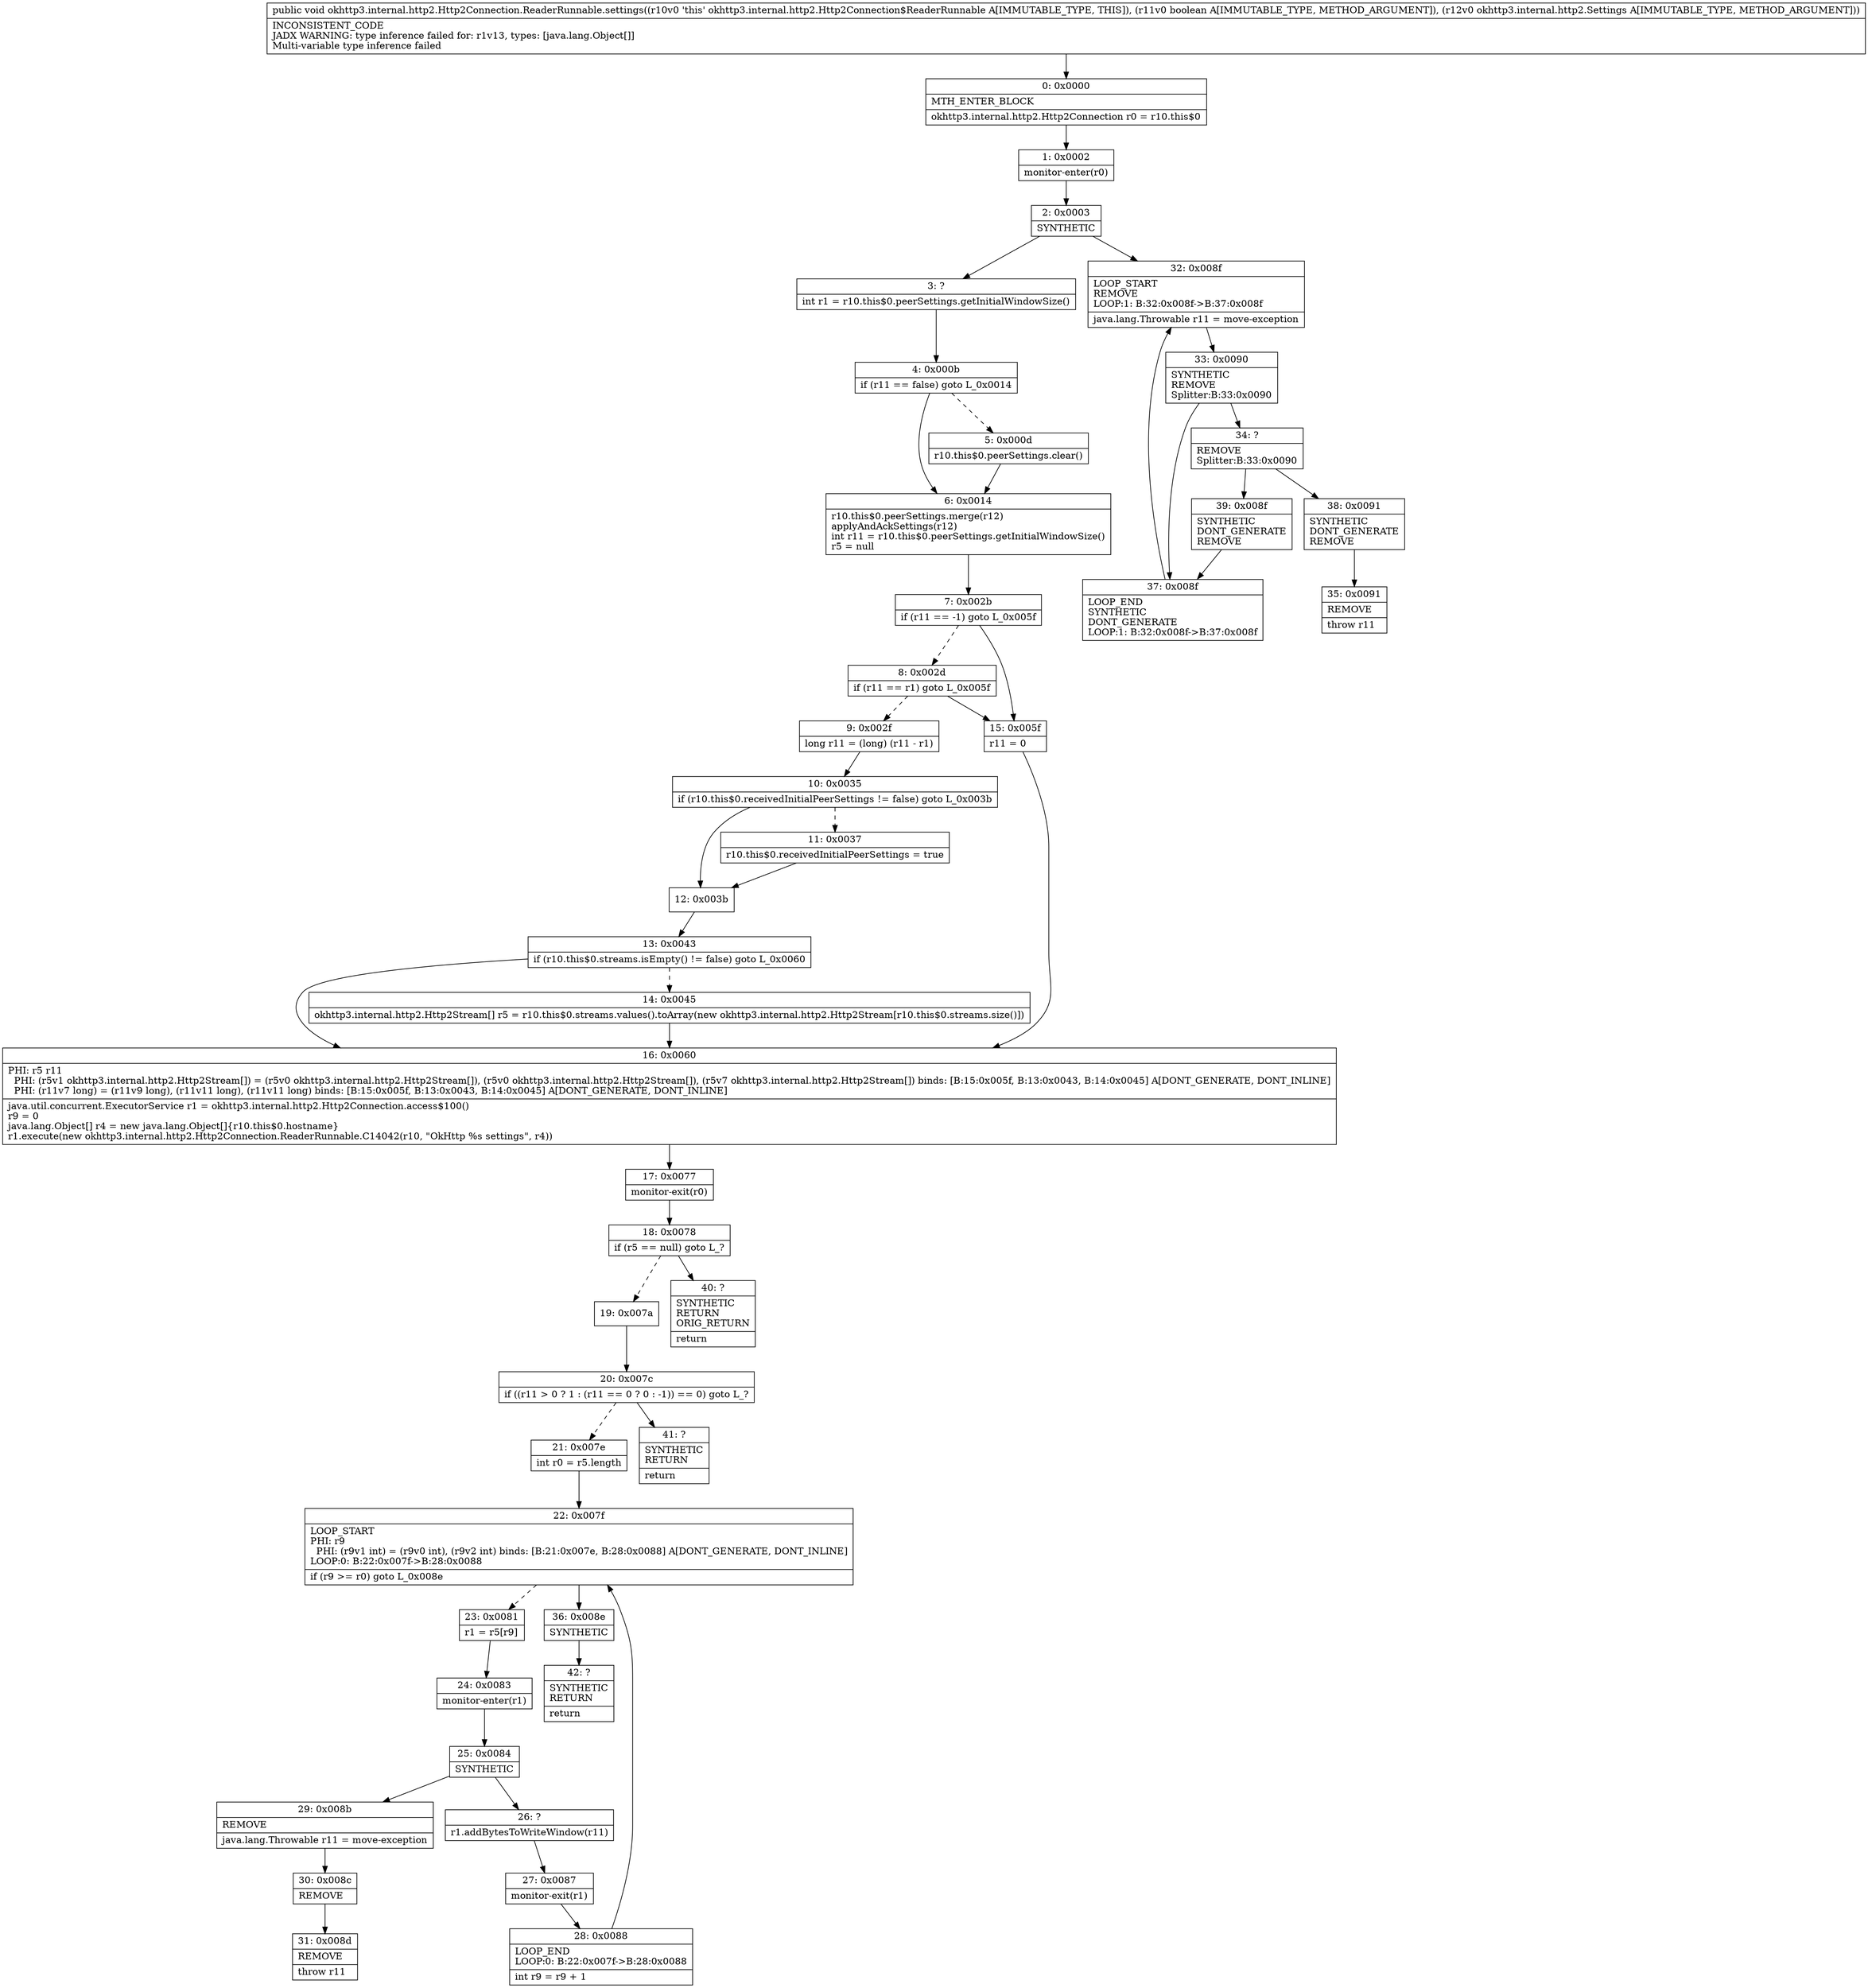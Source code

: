 digraph "CFG forokhttp3.internal.http2.Http2Connection.ReaderRunnable.settings(ZLokhttp3\/internal\/http2\/Settings;)V" {
Node_0 [shape=record,label="{0\:\ 0x0000|MTH_ENTER_BLOCK\l|okhttp3.internal.http2.Http2Connection r0 = r10.this$0\l}"];
Node_1 [shape=record,label="{1\:\ 0x0002|monitor\-enter(r0)\l}"];
Node_2 [shape=record,label="{2\:\ 0x0003|SYNTHETIC\l}"];
Node_3 [shape=record,label="{3\:\ ?|int r1 = r10.this$0.peerSettings.getInitialWindowSize()\l}"];
Node_4 [shape=record,label="{4\:\ 0x000b|if (r11 == false) goto L_0x0014\l}"];
Node_5 [shape=record,label="{5\:\ 0x000d|r10.this$0.peerSettings.clear()\l}"];
Node_6 [shape=record,label="{6\:\ 0x0014|r10.this$0.peerSettings.merge(r12)\lapplyAndAckSettings(r12)\lint r11 = r10.this$0.peerSettings.getInitialWindowSize()\lr5 = null\l}"];
Node_7 [shape=record,label="{7\:\ 0x002b|if (r11 == \-1) goto L_0x005f\l}"];
Node_8 [shape=record,label="{8\:\ 0x002d|if (r11 == r1) goto L_0x005f\l}"];
Node_9 [shape=record,label="{9\:\ 0x002f|long r11 = (long) (r11 \- r1)\l}"];
Node_10 [shape=record,label="{10\:\ 0x0035|if (r10.this$0.receivedInitialPeerSettings != false) goto L_0x003b\l}"];
Node_11 [shape=record,label="{11\:\ 0x0037|r10.this$0.receivedInitialPeerSettings = true\l}"];
Node_12 [shape=record,label="{12\:\ 0x003b}"];
Node_13 [shape=record,label="{13\:\ 0x0043|if (r10.this$0.streams.isEmpty() != false) goto L_0x0060\l}"];
Node_14 [shape=record,label="{14\:\ 0x0045|okhttp3.internal.http2.Http2Stream[] r5 = r10.this$0.streams.values().toArray(new okhttp3.internal.http2.Http2Stream[r10.this$0.streams.size()])\l}"];
Node_15 [shape=record,label="{15\:\ 0x005f|r11 = 0\l}"];
Node_16 [shape=record,label="{16\:\ 0x0060|PHI: r5 r11 \l  PHI: (r5v1 okhttp3.internal.http2.Http2Stream[]) = (r5v0 okhttp3.internal.http2.Http2Stream[]), (r5v0 okhttp3.internal.http2.Http2Stream[]), (r5v7 okhttp3.internal.http2.Http2Stream[]) binds: [B:15:0x005f, B:13:0x0043, B:14:0x0045] A[DONT_GENERATE, DONT_INLINE]\l  PHI: (r11v7 long) = (r11v9 long), (r11v11 long), (r11v11 long) binds: [B:15:0x005f, B:13:0x0043, B:14:0x0045] A[DONT_GENERATE, DONT_INLINE]\l|java.util.concurrent.ExecutorService r1 = okhttp3.internal.http2.Http2Connection.access$100()\lr9 = 0\ljava.lang.Object[] r4 = new java.lang.Object[]\{r10.this$0.hostname\}\lr1.execute(new okhttp3.internal.http2.Http2Connection.ReaderRunnable.C14042(r10, \"OkHttp %s settings\", r4))\l}"];
Node_17 [shape=record,label="{17\:\ 0x0077|monitor\-exit(r0)\l}"];
Node_18 [shape=record,label="{18\:\ 0x0078|if (r5 == null) goto L_?\l}"];
Node_19 [shape=record,label="{19\:\ 0x007a}"];
Node_20 [shape=record,label="{20\:\ 0x007c|if ((r11 \> 0 ? 1 : (r11 == 0 ? 0 : \-1)) == 0) goto L_?\l}"];
Node_21 [shape=record,label="{21\:\ 0x007e|int r0 = r5.length\l}"];
Node_22 [shape=record,label="{22\:\ 0x007f|LOOP_START\lPHI: r9 \l  PHI: (r9v1 int) = (r9v0 int), (r9v2 int) binds: [B:21:0x007e, B:28:0x0088] A[DONT_GENERATE, DONT_INLINE]\lLOOP:0: B:22:0x007f\-\>B:28:0x0088\l|if (r9 \>= r0) goto L_0x008e\l}"];
Node_23 [shape=record,label="{23\:\ 0x0081|r1 = r5[r9]\l}"];
Node_24 [shape=record,label="{24\:\ 0x0083|monitor\-enter(r1)\l}"];
Node_25 [shape=record,label="{25\:\ 0x0084|SYNTHETIC\l}"];
Node_26 [shape=record,label="{26\:\ ?|r1.addBytesToWriteWindow(r11)\l}"];
Node_27 [shape=record,label="{27\:\ 0x0087|monitor\-exit(r1)\l}"];
Node_28 [shape=record,label="{28\:\ 0x0088|LOOP_END\lLOOP:0: B:22:0x007f\-\>B:28:0x0088\l|int r9 = r9 + 1\l}"];
Node_29 [shape=record,label="{29\:\ 0x008b|REMOVE\l|java.lang.Throwable r11 = move\-exception\l}"];
Node_30 [shape=record,label="{30\:\ 0x008c|REMOVE\l}"];
Node_31 [shape=record,label="{31\:\ 0x008d|REMOVE\l|throw r11\l}"];
Node_32 [shape=record,label="{32\:\ 0x008f|LOOP_START\lREMOVE\lLOOP:1: B:32:0x008f\-\>B:37:0x008f\l|java.lang.Throwable r11 = move\-exception\l}"];
Node_33 [shape=record,label="{33\:\ 0x0090|SYNTHETIC\lREMOVE\lSplitter:B:33:0x0090\l}"];
Node_34 [shape=record,label="{34\:\ ?|REMOVE\lSplitter:B:33:0x0090\l}"];
Node_35 [shape=record,label="{35\:\ 0x0091|REMOVE\l|throw r11\l}"];
Node_36 [shape=record,label="{36\:\ 0x008e|SYNTHETIC\l}"];
Node_37 [shape=record,label="{37\:\ 0x008f|LOOP_END\lSYNTHETIC\lDONT_GENERATE\lLOOP:1: B:32:0x008f\-\>B:37:0x008f\l}"];
Node_38 [shape=record,label="{38\:\ 0x0091|SYNTHETIC\lDONT_GENERATE\lREMOVE\l}"];
Node_39 [shape=record,label="{39\:\ 0x008f|SYNTHETIC\lDONT_GENERATE\lREMOVE\l}"];
Node_40 [shape=record,label="{40\:\ ?|SYNTHETIC\lRETURN\lORIG_RETURN\l|return\l}"];
Node_41 [shape=record,label="{41\:\ ?|SYNTHETIC\lRETURN\l|return\l}"];
Node_42 [shape=record,label="{42\:\ ?|SYNTHETIC\lRETURN\l|return\l}"];
MethodNode[shape=record,label="{public void okhttp3.internal.http2.Http2Connection.ReaderRunnable.settings((r10v0 'this' okhttp3.internal.http2.Http2Connection$ReaderRunnable A[IMMUTABLE_TYPE, THIS]), (r11v0 boolean A[IMMUTABLE_TYPE, METHOD_ARGUMENT]), (r12v0 okhttp3.internal.http2.Settings A[IMMUTABLE_TYPE, METHOD_ARGUMENT]))  | INCONSISTENT_CODE\lJADX WARNING: type inference failed for: r1v13, types: [java.lang.Object[]]\lMulti\-variable type inference failed\l}"];
MethodNode -> Node_0;
Node_0 -> Node_1;
Node_1 -> Node_2;
Node_2 -> Node_3;
Node_2 -> Node_32;
Node_3 -> Node_4;
Node_4 -> Node_5[style=dashed];
Node_4 -> Node_6;
Node_5 -> Node_6;
Node_6 -> Node_7;
Node_7 -> Node_8[style=dashed];
Node_7 -> Node_15;
Node_8 -> Node_9[style=dashed];
Node_8 -> Node_15;
Node_9 -> Node_10;
Node_10 -> Node_11[style=dashed];
Node_10 -> Node_12;
Node_11 -> Node_12;
Node_12 -> Node_13;
Node_13 -> Node_14[style=dashed];
Node_13 -> Node_16;
Node_14 -> Node_16;
Node_15 -> Node_16;
Node_16 -> Node_17;
Node_17 -> Node_18;
Node_18 -> Node_19[style=dashed];
Node_18 -> Node_40;
Node_19 -> Node_20;
Node_20 -> Node_21[style=dashed];
Node_20 -> Node_41;
Node_21 -> Node_22;
Node_22 -> Node_23[style=dashed];
Node_22 -> Node_36;
Node_23 -> Node_24;
Node_24 -> Node_25;
Node_25 -> Node_26;
Node_25 -> Node_29;
Node_26 -> Node_27;
Node_27 -> Node_28;
Node_28 -> Node_22;
Node_29 -> Node_30;
Node_30 -> Node_31;
Node_32 -> Node_33;
Node_33 -> Node_34;
Node_33 -> Node_37;
Node_34 -> Node_38;
Node_34 -> Node_39;
Node_36 -> Node_42;
Node_37 -> Node_32;
Node_38 -> Node_35;
Node_39 -> Node_37;
}


